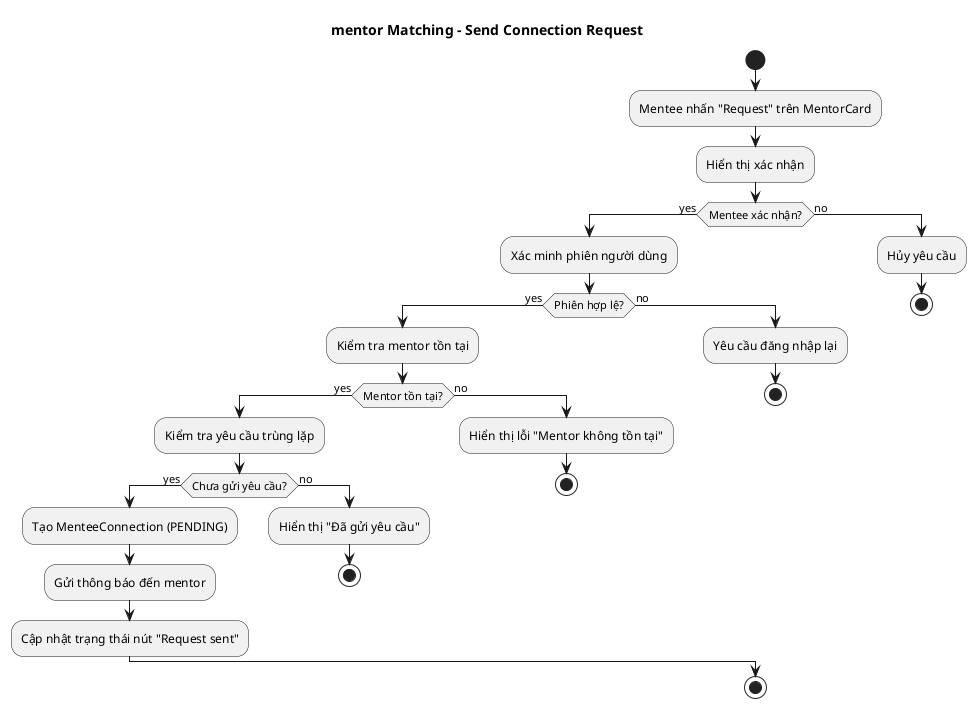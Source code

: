 @startuml
title mentor Matching - Send Connection Request

start
:Mentee nhấn "Request" trên MentorCard;
:Hiển thị xác nhận;
if (Mentee xác nhận?) then (yes)
    :Xác minh phiên người dùng;
    if (Phiên hợp lệ?) then (yes)
        :Kiểm tra mentor tồn tại;
        if (Mentor tồn tại?) then (yes)
            :Kiểm tra yêu cầu trùng lặp;
            if (Chưa gửi yêu cầu?) then (yes)
                :Tạo MenteeConnection (PENDING);
                :Gửi thông báo đến mentor;
                :Cập nhật trạng thái nút "Request sent";
            else (no)
                :Hiển thị "Đã gửi yêu cầu";
                stop
            endif
        else (no)
            :Hiển thị lỗi "Mentor không tồn tại";
            stop
        endif
    else (no)
        :Yêu cầu đăng nhập lại;
        stop
    endif
else (no)
    :Hủy yêu cầu;
    stop
endif
stop

@enduml